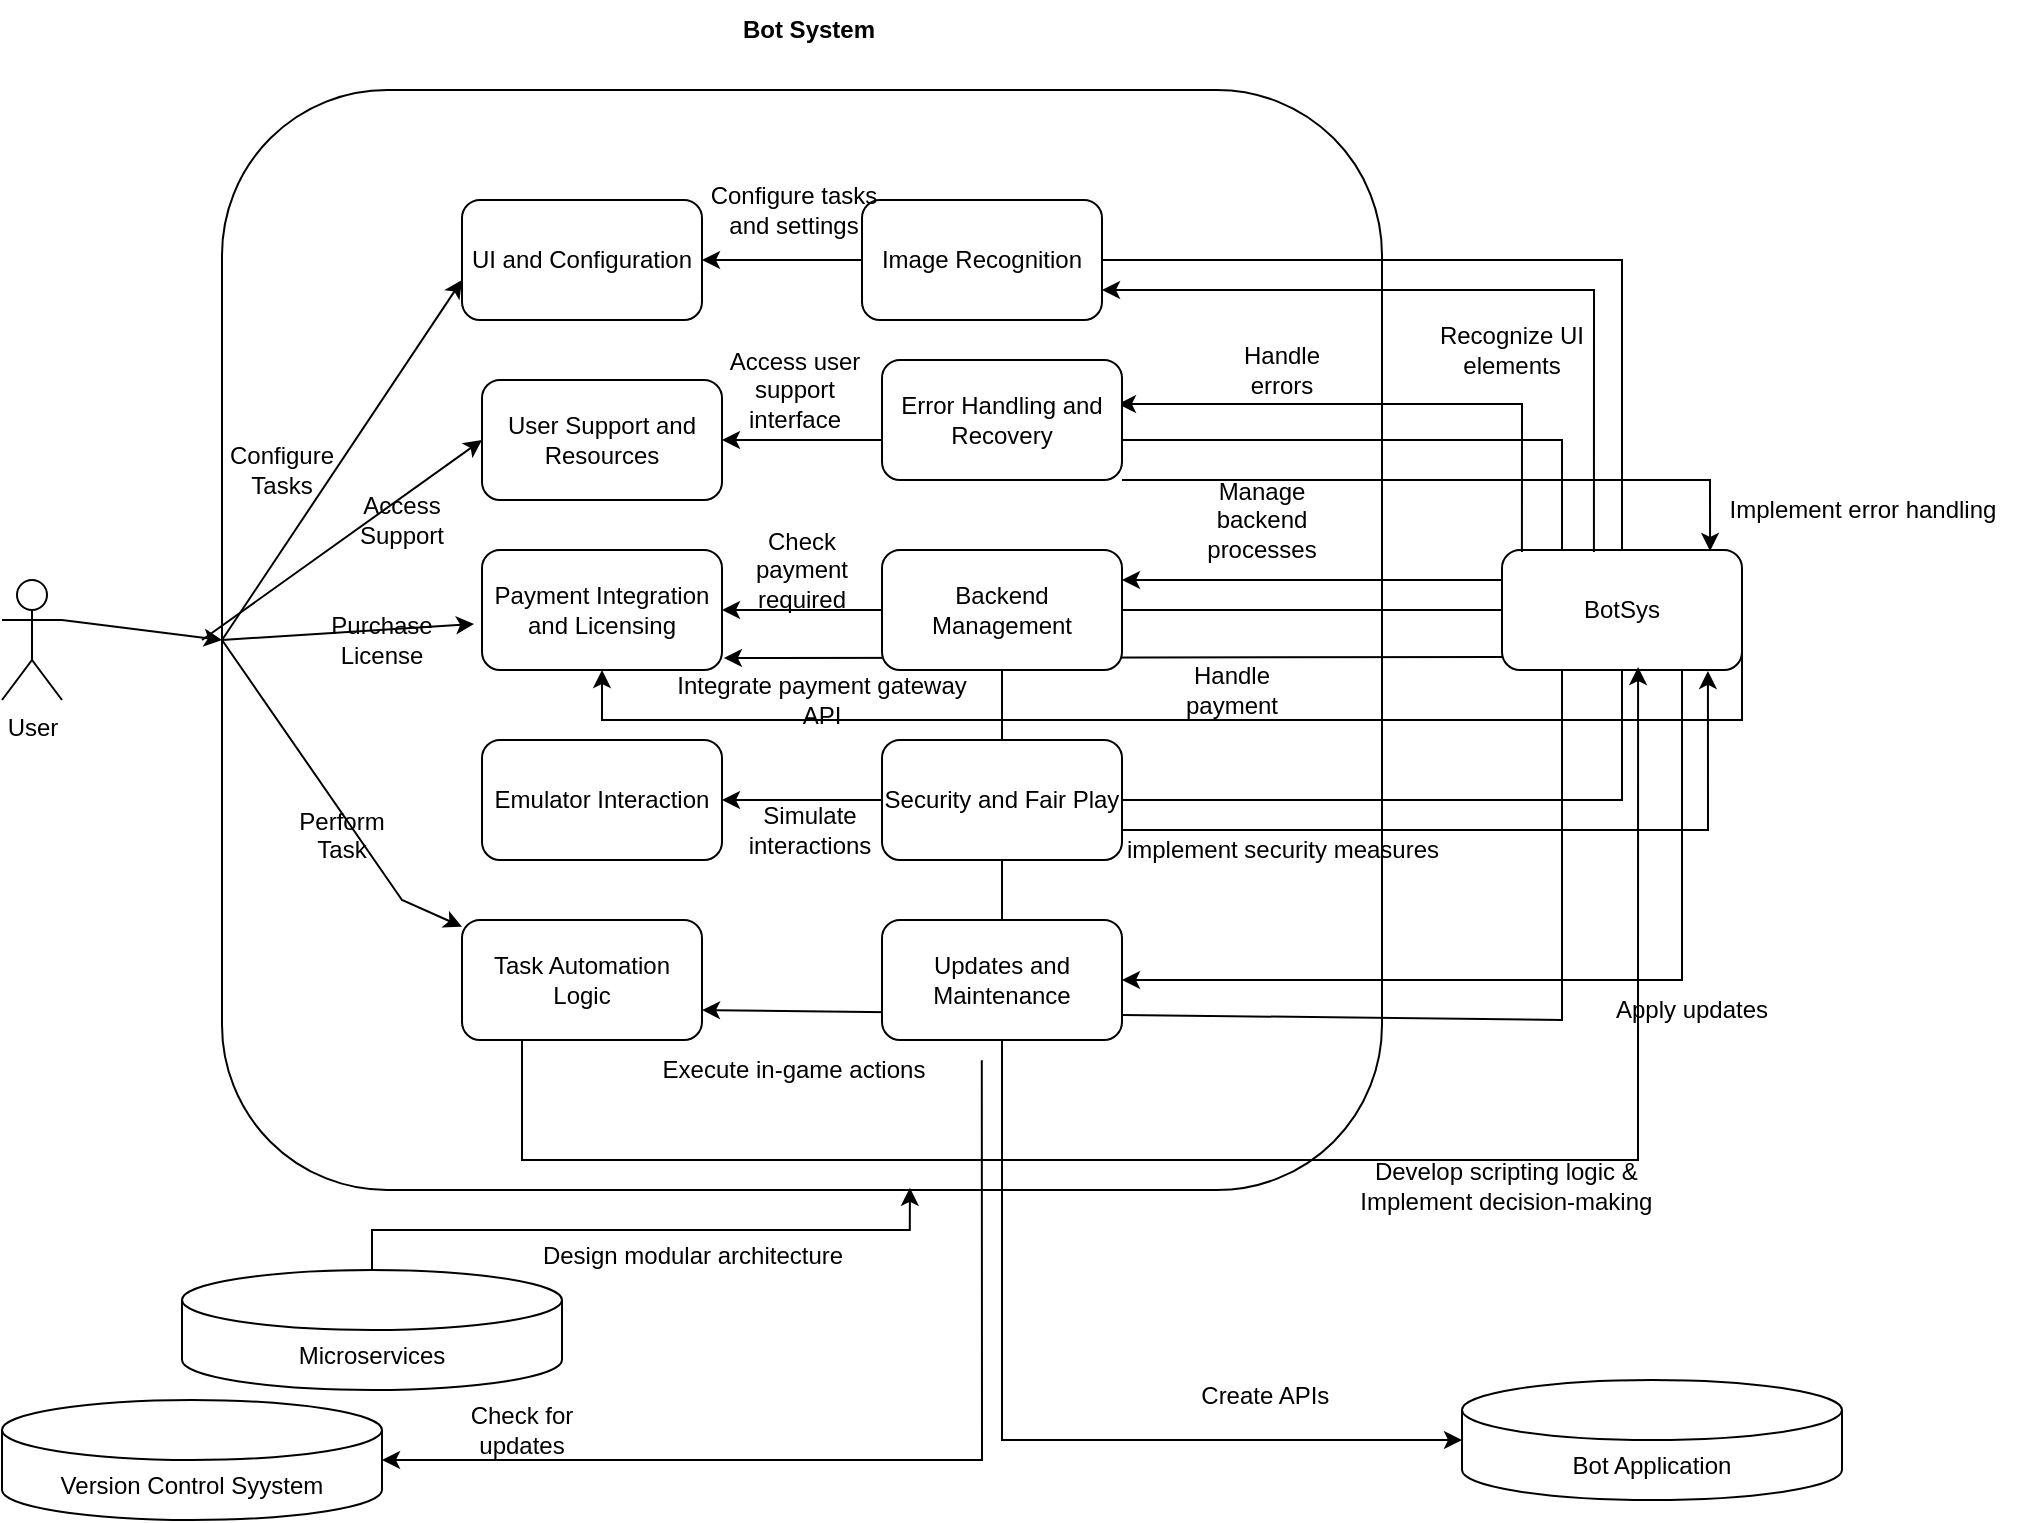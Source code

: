 <mxfile version="21.6.6" type="github">
  <diagram name="Page-1" id="Dqp-5Hm9qnmz3WRRqfo1">
    <mxGraphModel dx="1990" dy="1087" grid="1" gridSize="10" guides="1" tooltips="1" connect="1" arrows="1" fold="1" page="1" pageScale="1" pageWidth="850" pageHeight="1100" math="0" shadow="0">
      <root>
        <mxCell id="0" />
        <mxCell id="1" parent="0" />
        <mxCell id="OUmWpfD44DdJ5hgjWDVa-1" value="" style="rounded=1;whiteSpace=wrap;html=1;" parent="1" vertex="1">
          <mxGeometry x="170" y="45" width="580" height="550" as="geometry" />
        </mxCell>
        <mxCell id="OUmWpfD44DdJ5hgjWDVa-2" value="Payment Integration and Licensing" style="rounded=1;whiteSpace=wrap;html=1;" parent="1" vertex="1">
          <mxGeometry x="300" y="275" width="120" height="60" as="geometry" />
        </mxCell>
        <mxCell id="OUmWpfD44DdJ5hgjWDVa-4" value="Emulator Interaction" style="rounded=1;whiteSpace=wrap;html=1;" parent="1" vertex="1">
          <mxGeometry x="300" y="370" width="120" height="60" as="geometry" />
        </mxCell>
        <mxCell id="OUmWpfD44DdJ5hgjWDVa-6" value="UI and Configuration" style="rounded=1;whiteSpace=wrap;html=1;" parent="1" vertex="1">
          <mxGeometry x="290" y="100" width="120" height="60" as="geometry" />
        </mxCell>
        <mxCell id="OUmWpfD44DdJ5hgjWDVa-7" value="User Support and Resources" style="rounded=1;whiteSpace=wrap;html=1;" parent="1" vertex="1">
          <mxGeometry x="300" y="190" width="120" height="60" as="geometry" />
        </mxCell>
        <mxCell id="OUmWpfD44DdJ5hgjWDVa-14" value="&lt;b&gt;Bot System&lt;/b&gt;" style="text;html=1;strokeColor=none;fillColor=none;align=center;verticalAlign=middle;whiteSpace=wrap;rounded=0;" parent="1" vertex="1">
          <mxGeometry x="411.25" width="105" height="30" as="geometry" />
        </mxCell>
        <mxCell id="OUmWpfD44DdJ5hgjWDVa-15" value="User&lt;br&gt;" style="shape=umlActor;verticalLabelPosition=bottom;verticalAlign=top;html=1;" parent="1" vertex="1">
          <mxGeometry x="60" y="290" width="30" height="60" as="geometry" />
        </mxCell>
        <mxCell id="OUmWpfD44DdJ5hgjWDVa-20" value="Version Control Syystem" style="shape=cylinder3;whiteSpace=wrap;html=1;boundedLbl=1;backgroundOutline=1;size=15;" parent="1" vertex="1">
          <mxGeometry x="60" y="700" width="190" height="60" as="geometry" />
        </mxCell>
        <mxCell id="OUmWpfD44DdJ5hgjWDVa-94" style="edgeStyle=orthogonalEdgeStyle;rounded=0;orthogonalLoop=1;jettySize=auto;html=1;entryX=0.593;entryY=0.998;entryDx=0;entryDy=0;entryPerimeter=0;" parent="1" source="OUmWpfD44DdJ5hgjWDVa-21" target="OUmWpfD44DdJ5hgjWDVa-1" edge="1">
          <mxGeometry relative="1" as="geometry" />
        </mxCell>
        <mxCell id="OUmWpfD44DdJ5hgjWDVa-24" value="" style="endArrow=classic;html=1;rounded=0;exitX=0;exitY=0.5;exitDx=0;exitDy=0;" parent="1" source="OUmWpfD44DdJ5hgjWDVa-1" target="OUmWpfD44DdJ5hgjWDVa-28" edge="1">
          <mxGeometry width="50" height="50" relative="1" as="geometry">
            <mxPoint x="160" y="280" as="sourcePoint" />
            <mxPoint x="210" y="230" as="targetPoint" />
            <Array as="points">
              <mxPoint x="260" y="450" />
            </Array>
          </mxGeometry>
        </mxCell>
        <mxCell id="OUmWpfD44DdJ5hgjWDVa-25" value="" style="endArrow=classic;html=1;rounded=0;entryX=0;entryY=1;entryDx=0;entryDy=0;exitX=0;exitY=0.5;exitDx=0;exitDy=0;" parent="1" source="OUmWpfD44DdJ5hgjWDVa-1" edge="1">
          <mxGeometry width="50" height="50" relative="1" as="geometry">
            <mxPoint x="160" y="300" as="sourcePoint" />
            <mxPoint x="290" y="140" as="targetPoint" />
          </mxGeometry>
        </mxCell>
        <mxCell id="OUmWpfD44DdJ5hgjWDVa-26" value="" style="endArrow=classic;html=1;rounded=0;exitX=0;exitY=0.5;exitDx=0;exitDy=0;entryX=-0.033;entryY=0.617;entryDx=0;entryDy=0;entryPerimeter=0;" parent="1" source="OUmWpfD44DdJ5hgjWDVa-1" target="OUmWpfD44DdJ5hgjWDVa-2" edge="1">
          <mxGeometry width="50" height="50" relative="1" as="geometry">
            <mxPoint x="180" y="300" as="sourcePoint" />
            <mxPoint x="230" y="250" as="targetPoint" />
          </mxGeometry>
        </mxCell>
        <mxCell id="OUmWpfD44DdJ5hgjWDVa-27" value="" style="endArrow=classic;html=1;rounded=0;exitX=1;exitY=0.333;exitDx=0;exitDy=0;exitPerimeter=0;entryX=0;entryY=0.5;entryDx=0;entryDy=0;" parent="1" source="OUmWpfD44DdJ5hgjWDVa-15" target="OUmWpfD44DdJ5hgjWDVa-1" edge="1">
          <mxGeometry width="50" height="50" relative="1" as="geometry">
            <mxPoint x="190" y="310" as="sourcePoint" />
            <mxPoint x="240" y="260" as="targetPoint" />
          </mxGeometry>
        </mxCell>
        <mxCell id="OUmWpfD44DdJ5hgjWDVa-28" value="Task Automation Logic" style="rounded=1;whiteSpace=wrap;html=1;" parent="1" vertex="1">
          <mxGeometry x="290" y="460" width="120" height="60" as="geometry" />
        </mxCell>
        <mxCell id="OUmWpfD44DdJ5hgjWDVa-31" value="Configure Tasks" style="text;html=1;strokeColor=none;fillColor=none;align=center;verticalAlign=middle;whiteSpace=wrap;rounded=0;" parent="1" vertex="1">
          <mxGeometry x="170" y="220" width="60" height="30" as="geometry" />
        </mxCell>
        <mxCell id="OUmWpfD44DdJ5hgjWDVa-35" value="&lt;div&gt;Perform Task&lt;/div&gt;&lt;div&gt;&lt;br&gt;&lt;/div&gt;" style="text;html=1;strokeColor=none;fillColor=none;align=center;verticalAlign=middle;whiteSpace=wrap;rounded=0;" parent="1" vertex="1">
          <mxGeometry x="200" y="410" width="60" height="30" as="geometry" />
        </mxCell>
        <mxCell id="OUmWpfD44DdJ5hgjWDVa-36" value="" style="endArrow=classic;html=1;rounded=0;entryX=0;entryY=0.5;entryDx=0;entryDy=0;" parent="1" target="OUmWpfD44DdJ5hgjWDVa-7" edge="1">
          <mxGeometry width="50" height="50" relative="1" as="geometry">
            <mxPoint x="160" y="320" as="sourcePoint" />
            <mxPoint x="300" y="235" as="targetPoint" />
          </mxGeometry>
        </mxCell>
        <mxCell id="OUmWpfD44DdJ5hgjWDVa-33" value="Access Support" style="text;html=1;strokeColor=none;fillColor=none;align=center;verticalAlign=middle;whiteSpace=wrap;rounded=0;" parent="1" vertex="1">
          <mxGeometry x="230" y="245" width="60" height="30" as="geometry" />
        </mxCell>
        <mxCell id="OUmWpfD44DdJ5hgjWDVa-37" value="BotSys" style="rounded=1;whiteSpace=wrap;html=1;" parent="1" vertex="1">
          <mxGeometry x="810" y="275" width="120" height="60" as="geometry" />
        </mxCell>
        <mxCell id="OUmWpfD44DdJ5hgjWDVa-38" value="" style="endArrow=classic;html=1;rounded=0;entryX=1;entryY=0.5;entryDx=0;entryDy=0;entryPerimeter=0;exitX=0.655;exitY=0.882;exitDx=0;exitDy=0;exitPerimeter=0;" parent="1" source="OUmWpfD44DdJ5hgjWDVa-1" target="OUmWpfD44DdJ5hgjWDVa-20" edge="1">
          <mxGeometry width="50" height="50" relative="1" as="geometry">
            <mxPoint x="530" y="530" as="sourcePoint" />
            <mxPoint x="450" y="710" as="targetPoint" />
            <Array as="points">
              <mxPoint x="550" y="730" />
            </Array>
          </mxGeometry>
        </mxCell>
        <mxCell id="OUmWpfD44DdJ5hgjWDVa-39" value="Check for updates" style="text;html=1;strokeColor=none;fillColor=none;align=center;verticalAlign=middle;whiteSpace=wrap;rounded=0;" parent="1" vertex="1">
          <mxGeometry x="290" y="700" width="60" height="30" as="geometry" />
        </mxCell>
        <mxCell id="OUmWpfD44DdJ5hgjWDVa-45" value="" style="endArrow=classic;html=1;rounded=0;exitX=0.5;exitY=0;exitDx=0;exitDy=0;entryX=1;entryY=0.5;entryDx=0;entryDy=0;" parent="1" source="OUmWpfD44DdJ5hgjWDVa-37" target="OUmWpfD44DdJ5hgjWDVa-6" edge="1">
          <mxGeometry width="50" height="50" relative="1" as="geometry">
            <mxPoint x="810" y="270" as="sourcePoint" />
            <mxPoint x="430" y="130" as="targetPoint" />
            <Array as="points">
              <mxPoint x="870" y="130" />
            </Array>
          </mxGeometry>
        </mxCell>
        <mxCell id="OUmWpfD44DdJ5hgjWDVa-46" value="" style="endArrow=classic;html=1;rounded=0;exitX=0.25;exitY=0;exitDx=0;exitDy=0;entryX=1;entryY=0.5;entryDx=0;entryDy=0;" parent="1" source="OUmWpfD44DdJ5hgjWDVa-37" target="OUmWpfD44DdJ5hgjWDVa-7" edge="1">
          <mxGeometry width="50" height="50" relative="1" as="geometry">
            <mxPoint x="880" y="560" as="sourcePoint" />
            <mxPoint x="930" y="510" as="targetPoint" />
            <Array as="points">
              <mxPoint x="840" y="220" />
            </Array>
          </mxGeometry>
        </mxCell>
        <mxCell id="OUmWpfD44DdJ5hgjWDVa-47" value="" style="endArrow=classic;html=1;rounded=0;exitX=0.383;exitY=0.017;exitDx=0;exitDy=0;exitPerimeter=0;entryX=1;entryY=0.75;entryDx=0;entryDy=0;" parent="1" source="OUmWpfD44DdJ5hgjWDVa-37" target="OUmWpfD44DdJ5hgjWDVa-5" edge="1">
          <mxGeometry width="50" height="50" relative="1" as="geometry">
            <mxPoint x="890" y="570" as="sourcePoint" />
            <mxPoint x="940" y="520" as="targetPoint" />
            <Array as="points">
              <mxPoint x="856" y="145" />
            </Array>
          </mxGeometry>
        </mxCell>
        <mxCell id="OUmWpfD44DdJ5hgjWDVa-48" value="" style="endArrow=classic;html=1;rounded=0;exitX=0;exitY=0.5;exitDx=0;exitDy=0;entryX=1;entryY=0.5;entryDx=0;entryDy=0;" parent="1" source="OUmWpfD44DdJ5hgjWDVa-37" target="OUmWpfD44DdJ5hgjWDVa-2" edge="1">
          <mxGeometry width="50" height="50" relative="1" as="geometry">
            <mxPoint x="900" y="580" as="sourcePoint" />
            <mxPoint x="950" y="530" as="targetPoint" />
          </mxGeometry>
        </mxCell>
        <mxCell id="OUmWpfD44DdJ5hgjWDVa-49" value="" style="endArrow=classic;html=1;rounded=0;exitX=0;exitY=0.892;exitDx=0;exitDy=0;exitPerimeter=0;entryX=1.008;entryY=0.9;entryDx=0;entryDy=0;entryPerimeter=0;" parent="1" source="OUmWpfD44DdJ5hgjWDVa-37" target="OUmWpfD44DdJ5hgjWDVa-2" edge="1">
          <mxGeometry width="50" height="50" relative="1" as="geometry">
            <mxPoint x="810" y="317.5" as="sourcePoint" />
            <mxPoint x="430" y="330" as="targetPoint" />
          </mxGeometry>
        </mxCell>
        <mxCell id="OUmWpfD44DdJ5hgjWDVa-50" value="" style="endArrow=classic;html=1;rounded=0;exitX=1;exitY=0.5;exitDx=0;exitDy=0;entryX=0.5;entryY=1;entryDx=0;entryDy=0;" parent="1" source="OUmWpfD44DdJ5hgjWDVa-37" target="OUmWpfD44DdJ5hgjWDVa-2" edge="1">
          <mxGeometry width="50" height="50" relative="1" as="geometry">
            <mxPoint x="920" y="600" as="sourcePoint" />
            <mxPoint x="970" y="550" as="targetPoint" />
            <Array as="points">
              <mxPoint x="930" y="360" />
              <mxPoint x="540" y="360" />
              <mxPoint x="360" y="360" />
            </Array>
          </mxGeometry>
        </mxCell>
        <mxCell id="OUmWpfD44DdJ5hgjWDVa-51" value="" style="endArrow=classic;html=1;rounded=0;exitX=0.5;exitY=1;exitDx=0;exitDy=0;entryX=1;entryY=0.5;entryDx=0;entryDy=0;" parent="1" source="OUmWpfD44DdJ5hgjWDVa-37" target="OUmWpfD44DdJ5hgjWDVa-4" edge="1">
          <mxGeometry width="50" height="50" relative="1" as="geometry">
            <mxPoint x="930" y="610" as="sourcePoint" />
            <mxPoint x="990" y="520" as="targetPoint" />
            <Array as="points">
              <mxPoint x="870" y="400" />
            </Array>
          </mxGeometry>
        </mxCell>
        <mxCell id="OUmWpfD44DdJ5hgjWDVa-52" value="" style="endArrow=classic;html=1;rounded=0;exitX=0.25;exitY=1;exitDx=0;exitDy=0;entryX=1;entryY=0.75;entryDx=0;entryDy=0;" parent="1" source="OUmWpfD44DdJ5hgjWDVa-37" target="OUmWpfD44DdJ5hgjWDVa-28" edge="1">
          <mxGeometry width="50" height="50" relative="1" as="geometry">
            <mxPoint x="940" y="620" as="sourcePoint" />
            <mxPoint x="990" y="570" as="targetPoint" />
            <Array as="points">
              <mxPoint x="840" y="510" />
            </Array>
          </mxGeometry>
        </mxCell>
        <mxCell id="OUmWpfD44DdJ5hgjWDVa-53" value="" style="endArrow=classic;html=1;rounded=0;exitX=0.083;exitY=0.017;exitDx=0;exitDy=0;exitPerimeter=0;entryX=0.983;entryY=0.367;entryDx=0;entryDy=0;entryPerimeter=0;" parent="1" source="OUmWpfD44DdJ5hgjWDVa-37" target="OUmWpfD44DdJ5hgjWDVa-9" edge="1">
          <mxGeometry width="50" height="50" relative="1" as="geometry">
            <mxPoint x="950" y="630" as="sourcePoint" />
            <mxPoint x="1000" y="580" as="targetPoint" />
            <Array as="points">
              <mxPoint x="820" y="202" />
            </Array>
          </mxGeometry>
        </mxCell>
        <mxCell id="OUmWpfD44DdJ5hgjWDVa-54" value="" style="endArrow=classic;html=1;rounded=0;exitX=0;exitY=0.25;exitDx=0;exitDy=0;entryX=1;entryY=0.25;entryDx=0;entryDy=0;" parent="1" source="OUmWpfD44DdJ5hgjWDVa-37" target="OUmWpfD44DdJ5hgjWDVa-11" edge="1">
          <mxGeometry width="50" height="50" relative="1" as="geometry">
            <mxPoint x="960" y="640" as="sourcePoint" />
            <mxPoint x="1010" y="590" as="targetPoint" />
          </mxGeometry>
        </mxCell>
        <mxCell id="OUmWpfD44DdJ5hgjWDVa-55" value="" style="endArrow=classic;html=1;rounded=0;exitX=0.75;exitY=1;exitDx=0;exitDy=0;entryX=1;entryY=0.5;entryDx=0;entryDy=0;" parent="1" source="OUmWpfD44DdJ5hgjWDVa-37" target="OUmWpfD44DdJ5hgjWDVa-13" edge="1">
          <mxGeometry width="50" height="50" relative="1" as="geometry">
            <mxPoint x="970" y="650" as="sourcePoint" />
            <mxPoint x="1020" y="600" as="targetPoint" />
            <Array as="points">
              <mxPoint x="900" y="490" />
            </Array>
          </mxGeometry>
        </mxCell>
        <mxCell id="OUmWpfD44DdJ5hgjWDVa-5" value="Image Recognition" style="rounded=1;whiteSpace=wrap;html=1;labelBackgroundColor=default;" parent="1" vertex="1">
          <mxGeometry x="490" y="100" width="120" height="60" as="geometry" />
        </mxCell>
        <mxCell id="OUmWpfD44DdJ5hgjWDVa-34" value="Purchase License" style="text;html=1;strokeColor=none;fillColor=none;align=center;verticalAlign=middle;whiteSpace=wrap;rounded=0;" parent="1" vertex="1">
          <mxGeometry x="220" y="305" width="60" height="30" as="geometry" />
        </mxCell>
        <mxCell id="OUmWpfD44DdJ5hgjWDVa-9" value="Error Handling and Recovery" style="rounded=1;whiteSpace=wrap;html=1;" parent="1" vertex="1">
          <mxGeometry x="500" y="180" width="120" height="60" as="geometry" />
        </mxCell>
        <mxCell id="OUmWpfD44DdJ5hgjWDVa-11" value="Backend Management" style="rounded=1;whiteSpace=wrap;html=1;" parent="1" vertex="1">
          <mxGeometry x="500" y="275" width="120" height="60" as="geometry" />
        </mxCell>
        <mxCell id="OUmWpfD44DdJ5hgjWDVa-60" value=" Handle payment" style="text;html=1;strokeColor=none;fillColor=none;align=center;verticalAlign=middle;whiteSpace=wrap;rounded=0;" parent="1" vertex="1">
          <mxGeometry x="640" y="330" width="70" height="30" as="geometry" />
        </mxCell>
        <mxCell id="OUmWpfD44DdJ5hgjWDVa-61" value="Integrate payment gateway API" style="text;html=1;strokeColor=none;fillColor=none;align=center;verticalAlign=middle;whiteSpace=wrap;rounded=0;" parent="1" vertex="1">
          <mxGeometry x="390" y="335" width="160" height="30" as="geometry" />
        </mxCell>
        <mxCell id="OUmWpfD44DdJ5hgjWDVa-62" value="Execute in-game actions" style="text;html=1;strokeColor=none;fillColor=none;align=center;verticalAlign=middle;whiteSpace=wrap;rounded=0;" parent="1" vertex="1">
          <mxGeometry x="381.25" y="520" width="150" height="30" as="geometry" />
        </mxCell>
        <mxCell id="OUmWpfD44DdJ5hgjWDVa-63" value="Simulate interactions" style="text;html=1;strokeColor=none;fillColor=none;align=center;verticalAlign=middle;whiteSpace=wrap;rounded=0;" parent="1" vertex="1">
          <mxGeometry x="408.75" y="400" width="110" height="30" as="geometry" />
        </mxCell>
        <mxCell id="OUmWpfD44DdJ5hgjWDVa-64" value="Apply updates" style="text;html=1;strokeColor=none;fillColor=none;align=center;verticalAlign=middle;whiteSpace=wrap;rounded=0;" parent="1" vertex="1">
          <mxGeometry x="850" y="490" width="110" height="30" as="geometry" />
        </mxCell>
        <mxCell id="OUmWpfD44DdJ5hgjWDVa-67" value="Access user support interface" style="text;html=1;strokeColor=none;fillColor=none;align=center;verticalAlign=middle;whiteSpace=wrap;rounded=0;" parent="1" vertex="1">
          <mxGeometry x="420" y="180" width="72.5" height="30" as="geometry" />
        </mxCell>
        <mxCell id="OUmWpfD44DdJ5hgjWDVa-68" value="Handle errors" style="text;html=1;strokeColor=none;fillColor=none;align=center;verticalAlign=middle;whiteSpace=wrap;rounded=0;" parent="1" vertex="1">
          <mxGeometry x="670" y="170" width="60" height="30" as="geometry" />
        </mxCell>
        <mxCell id="OUmWpfD44DdJ5hgjWDVa-69" value="Check payment required" style="text;html=1;strokeColor=none;fillColor=none;align=center;verticalAlign=middle;whiteSpace=wrap;rounded=0;" parent="1" vertex="1">
          <mxGeometry x="420" y="270" width="80" height="30" as="geometry" />
        </mxCell>
        <mxCell id="OUmWpfD44DdJ5hgjWDVa-71" value="Recognize UI elements" style="text;html=1;strokeColor=none;fillColor=none;align=center;verticalAlign=middle;whiteSpace=wrap;rounded=0;" parent="1" vertex="1">
          <mxGeometry x="770" y="160" width="90" height="30" as="geometry" />
        </mxCell>
        <mxCell id="OUmWpfD44DdJ5hgjWDVa-72" value="Configure tasks and settings" style="text;html=1;strokeColor=none;fillColor=none;align=center;verticalAlign=middle;whiteSpace=wrap;rounded=0;" parent="1" vertex="1">
          <mxGeometry x="411.25" y="90" width="90" height="30" as="geometry" />
        </mxCell>
        <mxCell id="OUmWpfD44DdJ5hgjWDVa-59" value="Manage backend processes" style="text;html=1;strokeColor=none;fillColor=none;align=center;verticalAlign=middle;whiteSpace=wrap;rounded=0;" parent="1" vertex="1">
          <mxGeometry x="650" y="245" width="80" height="30" as="geometry" />
        </mxCell>
        <mxCell id="OUmWpfD44DdJ5hgjWDVa-80" value="Bot Application" style="shape=cylinder3;whiteSpace=wrap;html=1;boundedLbl=1;backgroundOutline=1;size=15;" parent="1" vertex="1">
          <mxGeometry x="790" y="690" width="190" height="60" as="geometry" />
        </mxCell>
        <mxCell id="OUmWpfD44DdJ5hgjWDVa-81" value="" style="endArrow=classic;html=1;rounded=0;entryX=0;entryY=0.5;entryDx=0;entryDy=0;exitX=0.5;exitY=1;exitDx=0;exitDy=0;entryPerimeter=0;" parent="1" source="OUmWpfD44DdJ5hgjWDVa-11" target="OUmWpfD44DdJ5hgjWDVa-80" edge="1">
          <mxGeometry width="50" height="50" relative="1" as="geometry">
            <mxPoint x="810" y="710" as="sourcePoint" />
            <mxPoint x="590" y="350" as="targetPoint" />
            <Array as="points">
              <mxPoint x="560" y="720" />
            </Array>
          </mxGeometry>
        </mxCell>
        <mxCell id="OUmWpfD44DdJ5hgjWDVa-13" value="Updates and Maintenance" style="rounded=1;whiteSpace=wrap;html=1;" parent="1" vertex="1">
          <mxGeometry x="500" y="460" width="120" height="60" as="geometry" />
        </mxCell>
        <mxCell id="OUmWpfD44DdJ5hgjWDVa-10" value="Security and Fair Play" style="rounded=1;whiteSpace=wrap;html=1;" parent="1" vertex="1">
          <mxGeometry x="500" y="370" width="120" height="60" as="geometry" />
        </mxCell>
        <mxCell id="OUmWpfD44DdJ5hgjWDVa-83" value="&amp;nbsp;Create APIs &lt;br&gt;&amp;nbsp;" style="text;html=1;strokeColor=none;fillColor=none;align=center;verticalAlign=middle;whiteSpace=wrap;rounded=0;" parent="1" vertex="1">
          <mxGeometry x="640" y="690" width="100" height="30" as="geometry" />
        </mxCell>
        <mxCell id="OUmWpfD44DdJ5hgjWDVa-84" value="" style="endArrow=classic;html=1;rounded=0;exitX=0.25;exitY=1;exitDx=0;exitDy=0;entryX=0.567;entryY=0.975;entryDx=0;entryDy=0;entryPerimeter=0;" parent="1" source="OUmWpfD44DdJ5hgjWDVa-28" target="OUmWpfD44DdJ5hgjWDVa-37" edge="1">
          <mxGeometry width="50" height="50" relative="1" as="geometry">
            <mxPoint x="400" y="510" as="sourcePoint" />
            <mxPoint x="900" y="580" as="targetPoint" />
            <Array as="points">
              <mxPoint x="320" y="580" />
              <mxPoint x="878" y="580" />
            </Array>
          </mxGeometry>
        </mxCell>
        <mxCell id="OUmWpfD44DdJ5hgjWDVa-85" value="&amp;nbsp;Develop scripting logic &amp;amp;&lt;br&gt;&amp;nbsp;Implement decision-making&lt;br&gt;" style="text;html=1;align=center;verticalAlign=middle;resizable=0;points=[];autosize=1;strokeColor=none;fillColor=none;" parent="1" vertex="1">
          <mxGeometry x="725" y="573" width="170" height="40" as="geometry" />
        </mxCell>
        <mxCell id="OUmWpfD44DdJ5hgjWDVa-86" value="" style="endArrow=classic;html=1;rounded=0;entryX=0.867;entryY=0.008;entryDx=0;entryDy=0;entryPerimeter=0;exitX=1;exitY=1;exitDx=0;exitDy=0;" parent="1" source="OUmWpfD44DdJ5hgjWDVa-9" target="OUmWpfD44DdJ5hgjWDVa-37" edge="1">
          <mxGeometry width="50" height="50" relative="1" as="geometry">
            <mxPoint x="460" y="370" as="sourcePoint" />
            <mxPoint x="510" y="320" as="targetPoint" />
            <Array as="points">
              <mxPoint x="914" y="240" />
            </Array>
          </mxGeometry>
        </mxCell>
        <mxCell id="OUmWpfD44DdJ5hgjWDVa-87" value="" style="endArrow=classic;html=1;rounded=0;entryX=0.858;entryY=1.008;entryDx=0;entryDy=0;entryPerimeter=0;exitX=1;exitY=0.75;exitDx=0;exitDy=0;" parent="1" source="OUmWpfD44DdJ5hgjWDVa-10" target="OUmWpfD44DdJ5hgjWDVa-37" edge="1">
          <mxGeometry width="50" height="50" relative="1" as="geometry">
            <mxPoint x="1010" y="660" as="sourcePoint" />
            <mxPoint x="1060" y="610" as="targetPoint" />
            <Array as="points">
              <mxPoint x="913" y="415" />
            </Array>
          </mxGeometry>
        </mxCell>
        <mxCell id="OUmWpfD44DdJ5hgjWDVa-88" value="Implement error handling" style="text;html=1;align=center;verticalAlign=middle;resizable=0;points=[];autosize=1;strokeColor=none;fillColor=none;" parent="1" vertex="1">
          <mxGeometry x="910" y="240" width="160" height="30" as="geometry" />
        </mxCell>
        <mxCell id="OUmWpfD44DdJ5hgjWDVa-89" value="implement security measures" style="text;html=1;align=center;verticalAlign=middle;resizable=0;points=[];autosize=1;strokeColor=none;fillColor=none;" parent="1" vertex="1">
          <mxGeometry x="610" y="410" width="180" height="30" as="geometry" />
        </mxCell>
        <mxCell id="OUmWpfD44DdJ5hgjWDVa-95" value=" Design modular architecture" style="text;html=1;align=center;verticalAlign=middle;resizable=0;points=[];autosize=1;strokeColor=none;fillColor=none;" parent="1" vertex="1">
          <mxGeometry x="320" y="613" width="170" height="30" as="geometry" />
        </mxCell>
        <mxCell id="OUmWpfD44DdJ5hgjWDVa-21" value="Microservices" style="shape=cylinder3;whiteSpace=wrap;html=1;boundedLbl=1;backgroundOutline=1;size=15;" parent="1" vertex="1">
          <mxGeometry x="150" y="635" width="190" height="60" as="geometry" />
        </mxCell>
      </root>
    </mxGraphModel>
  </diagram>
</mxfile>
